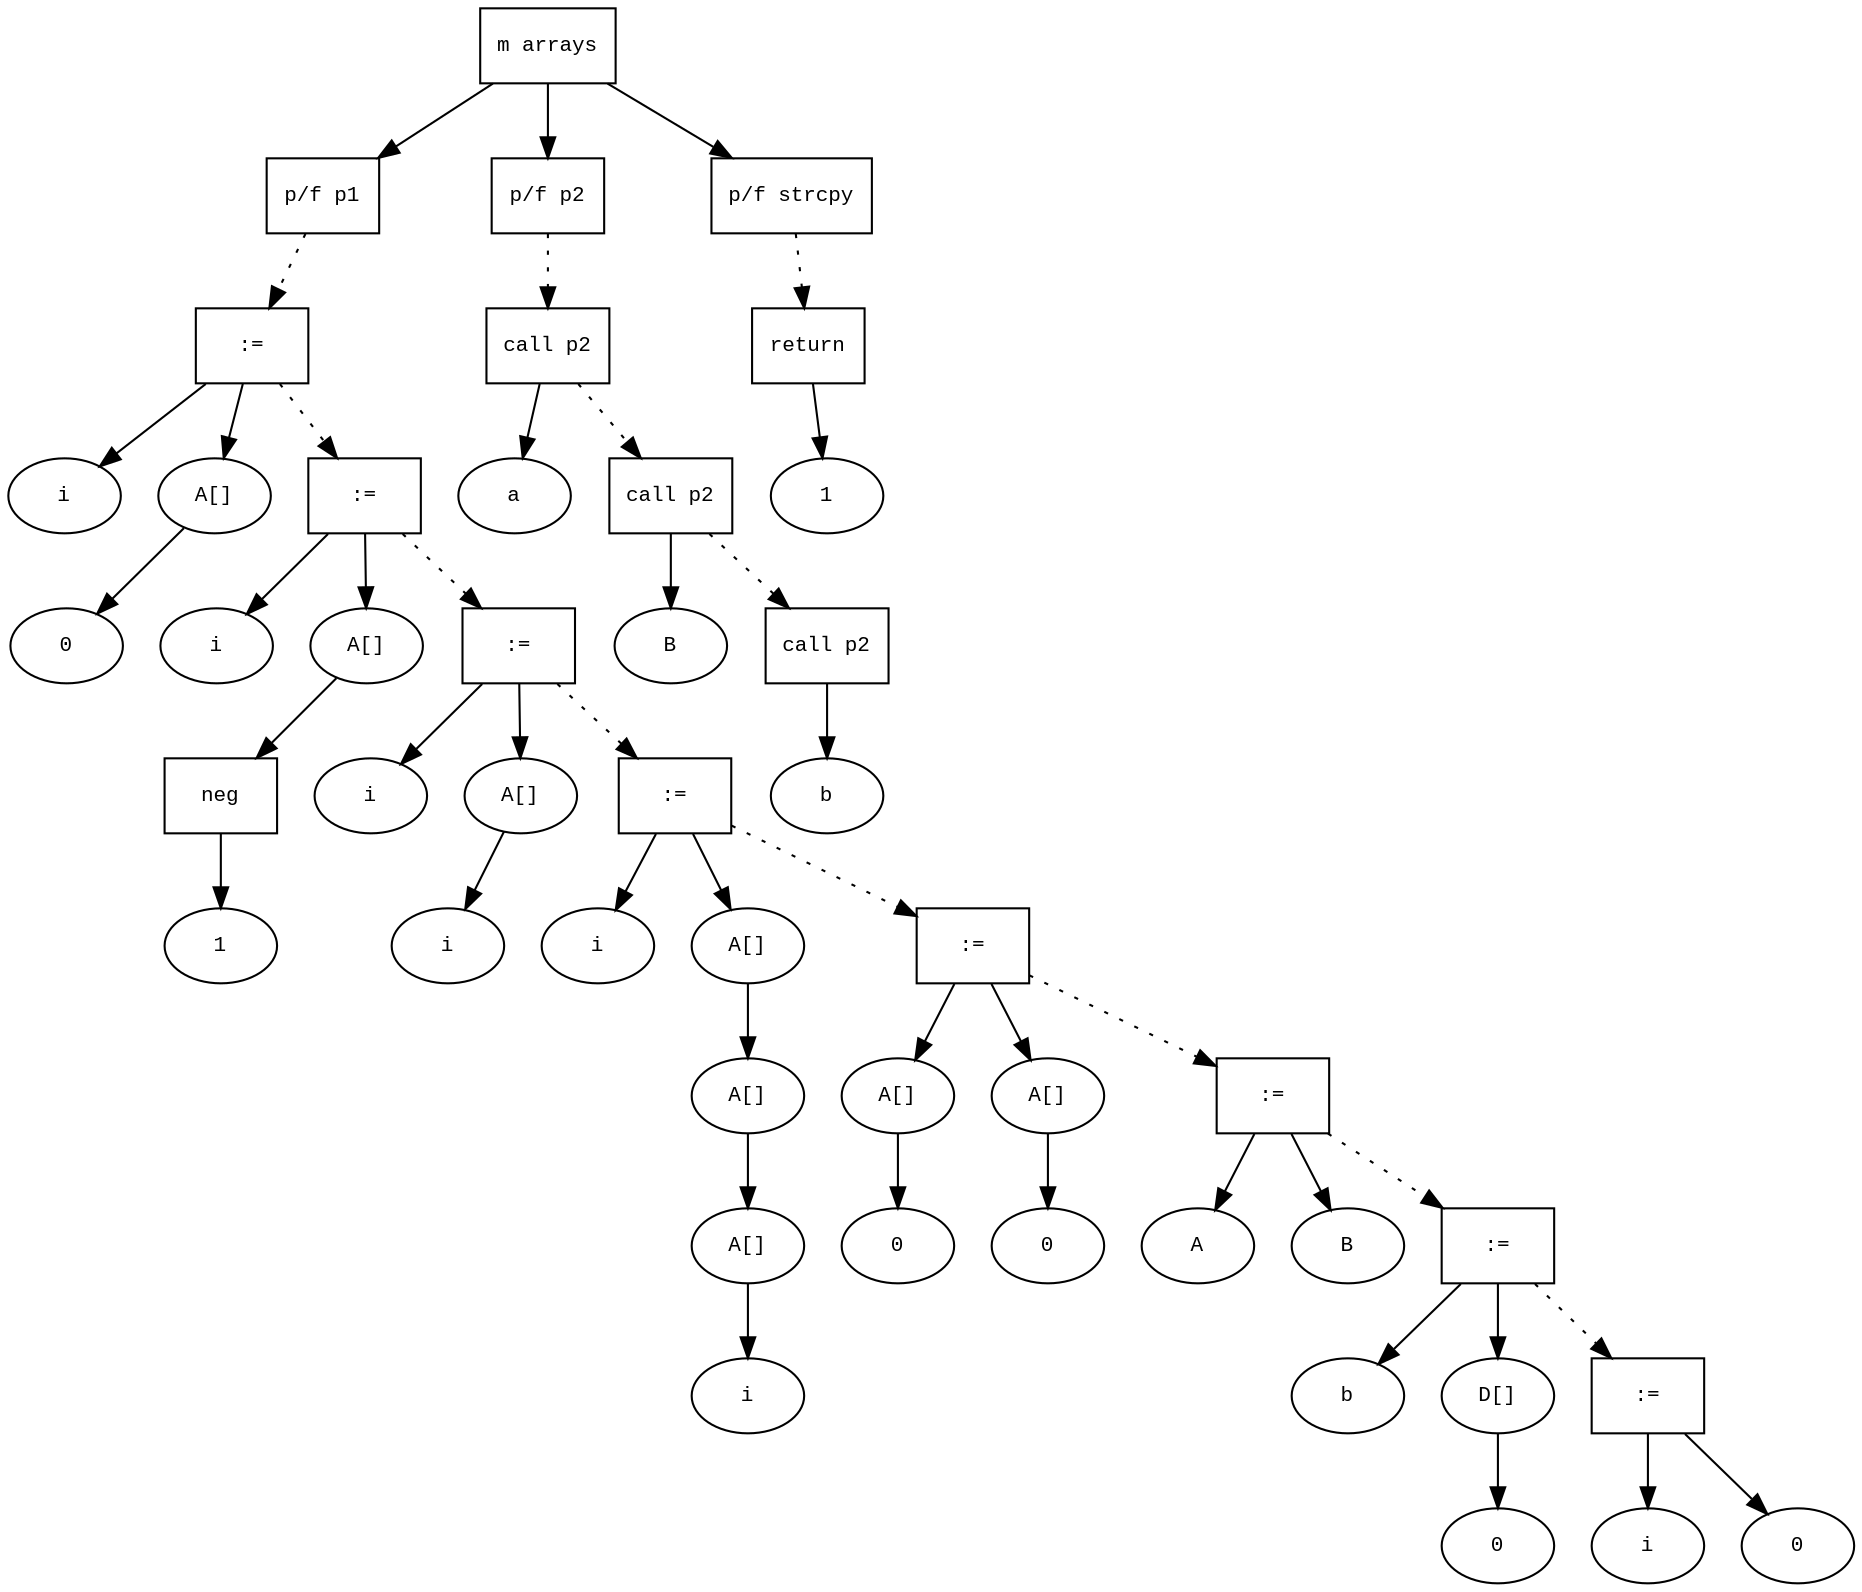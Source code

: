 digraph AST {
  graph [fontname="Times New Roman",fontsize=10];
  node  [fontname="Courier New",fontsize=10];
  edge  [fontname="Times New Roman",fontsize=10];

  node0 [label="m arrays",shape=box];
  node4 [label="p/f p1",shape=box];
  node16 [label=":=",shape=box];
  node13 [label="i",shape=ellipse];
  node16->node13;
  node14 [label="A[]",shape=ellipse];
  node15 [label="0",shape=ellipse];
  node14-> node15;
  node16->node14;
  node4 -> node16 [style=dotted];
  node21 [label=":=",shape=box];
  node17 [label="i",shape=ellipse];
  node21->node17;
  node18 [label="A[]",shape=ellipse];
  node20 [label="neg",shape=box];
  node19 [label="1",shape=ellipse];
  node20->node19;
  node18-> node20;
  node21->node18;
  node16 -> node21 [style=dotted];
  node25 [label=":=",shape=box];
  node22 [label="i",shape=ellipse];
  node25->node22;
  node23 [label="A[]",shape=ellipse];
  node24 [label="i",shape=ellipse];
  node23-> node24;
  node25->node23;
  node21 -> node25 [style=dotted];
  node31 [label=":=",shape=box];
  node26 [label="i",shape=ellipse];
  node31->node26;
  node27 [label="A[]",shape=ellipse];
  node28 [label="A[]",shape=ellipse];
  node29 [label="A[]",shape=ellipse];
  node30 [label="i",shape=ellipse];
  node29-> node30;
  node28-> node29;
  node27-> node28;
  node31->node27;
  node25 -> node31 [style=dotted];
  node36 [label=":=",shape=box];
  node32 [label="A[]",shape=ellipse];
  node33 [label="0",shape=ellipse];
  node32-> node33;
  node36->node32;
  node34 [label="A[]",shape=ellipse];
  node35 [label="0",shape=ellipse];
  node34-> node35;
  node36->node34;
  node31 -> node36 [style=dotted];
  node39 [label=":=",shape=box];
  node37 [label="A",shape=ellipse];
  node39->node37;
  node38 [label="B",shape=ellipse];
  node39->node38;
  node36 -> node39 [style=dotted];
  node43 [label=":=",shape=box];
  node40 [label="b",shape=ellipse];
  node43->node40;
  node41 [label="D[]",shape=ellipse];
  node42 [label="0",shape=ellipse];
  node41-> node42;
  node43->node41;
  node39 -> node43 [style=dotted];
  node46 [label=":=",shape=box];
  node44 [label="i",shape=ellipse];
  node46->node44;
  node45 [label="0",shape=ellipse];
  node46->node45;
  node43 -> node46 [style=dotted];
  node0 -> node4;
  node47 [label="p/f p2",shape=box];
  node51 [label="call p2",shape=box];
  node52 [label="a",shape=ellipse];
  node51->node52;
  node47 -> node51 [style=dotted];
  node54 [label="call p2",shape=box];
  node55 [label="B",shape=ellipse];
  node54->node55;
  node51 -> node54 [style=dotted];
  node57 [label="call p2",shape=box];
  node58 [label="b",shape=ellipse];
  node57->node58;
  node54 -> node57 [style=dotted];
  node0 -> node47;
  node60 [label="p/f strcpy",shape=box];
  node66 [label="return",shape=box];
  node65 [label="1",shape=ellipse];
  node66->node65;
  node60 -> node66 [style=dotted];
  node0 -> node60;
}
